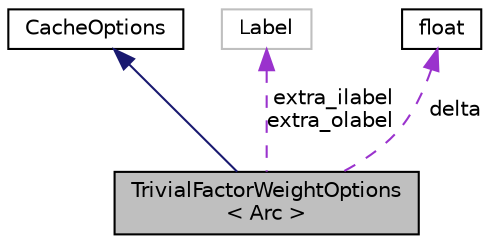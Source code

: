 digraph "TrivialFactorWeightOptions&lt; Arc &gt;"
{
  edge [fontname="Helvetica",fontsize="10",labelfontname="Helvetica",labelfontsize="10"];
  node [fontname="Helvetica",fontsize="10",shape=record];
  Node2 [label="TrivialFactorWeightOptions\l\< Arc \>",height=0.2,width=0.4,color="black", fillcolor="grey75", style="filled", fontcolor="black"];
  Node3 -> Node2 [dir="back",color="midnightblue",fontsize="10",style="solid",fontname="Helvetica"];
  Node3 [label="CacheOptions",height=0.2,width=0.4,color="black", fillcolor="white", style="filled",URL="$classCacheOptions.html"];
  Node4 -> Node2 [dir="back",color="darkorchid3",fontsize="10",style="dashed",label=" extra_ilabel\nextra_olabel" ,fontname="Helvetica"];
  Node4 [label="Label",height=0.2,width=0.4,color="grey75", fillcolor="white", style="filled"];
  Node5 -> Node2 [dir="back",color="darkorchid3",fontsize="10",style="dashed",label=" delta" ,fontname="Helvetica"];
  Node5 [label="float",height=0.2,width=0.4,color="black", fillcolor="white", style="filled",URL="$classfloat.html"];
}
